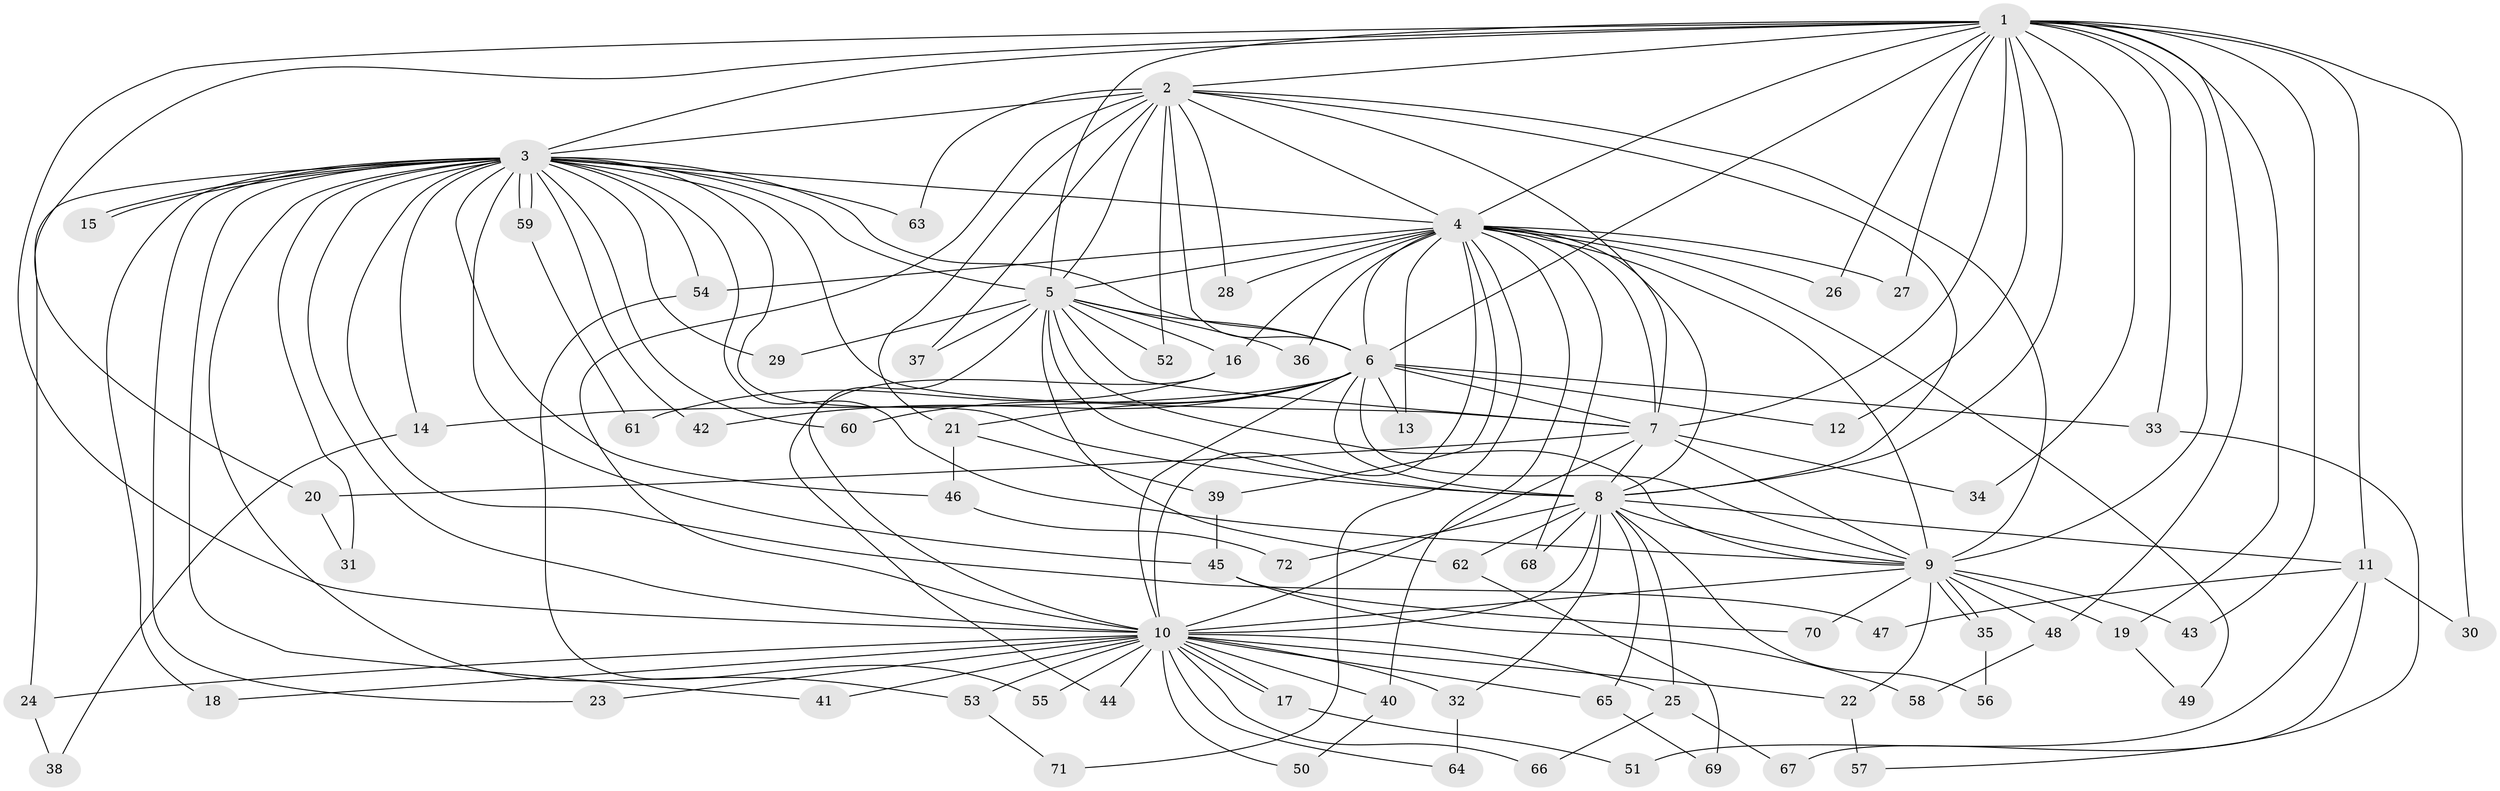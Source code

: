 // coarse degree distribution, {19: 0.027777777777777776, 2: 0.5555555555555556, 1: 0.25, 14: 0.027777777777777776, 3: 0.05555555555555555, 20: 0.027777777777777776, 9: 0.027777777777777776, 5: 0.027777777777777776}
// Generated by graph-tools (version 1.1) at 2025/49/03/04/25 21:49:09]
// undirected, 72 vertices, 169 edges
graph export_dot {
graph [start="1"]
  node [color=gray90,style=filled];
  1;
  2;
  3;
  4;
  5;
  6;
  7;
  8;
  9;
  10;
  11;
  12;
  13;
  14;
  15;
  16;
  17;
  18;
  19;
  20;
  21;
  22;
  23;
  24;
  25;
  26;
  27;
  28;
  29;
  30;
  31;
  32;
  33;
  34;
  35;
  36;
  37;
  38;
  39;
  40;
  41;
  42;
  43;
  44;
  45;
  46;
  47;
  48;
  49;
  50;
  51;
  52;
  53;
  54;
  55;
  56;
  57;
  58;
  59;
  60;
  61;
  62;
  63;
  64;
  65;
  66;
  67;
  68;
  69;
  70;
  71;
  72;
  1 -- 2;
  1 -- 3;
  1 -- 4;
  1 -- 5;
  1 -- 6;
  1 -- 7;
  1 -- 8;
  1 -- 9;
  1 -- 10;
  1 -- 11;
  1 -- 12;
  1 -- 19;
  1 -- 20;
  1 -- 26;
  1 -- 27;
  1 -- 30;
  1 -- 33;
  1 -- 34;
  1 -- 43;
  1 -- 48;
  2 -- 3;
  2 -- 4;
  2 -- 5;
  2 -- 6;
  2 -- 7;
  2 -- 8;
  2 -- 9;
  2 -- 10;
  2 -- 21;
  2 -- 28;
  2 -- 37;
  2 -- 52;
  2 -- 63;
  3 -- 4;
  3 -- 5;
  3 -- 6;
  3 -- 7;
  3 -- 8;
  3 -- 9;
  3 -- 10;
  3 -- 14;
  3 -- 15;
  3 -- 15;
  3 -- 18;
  3 -- 23;
  3 -- 24;
  3 -- 29;
  3 -- 31;
  3 -- 41;
  3 -- 42;
  3 -- 45;
  3 -- 46;
  3 -- 47;
  3 -- 53;
  3 -- 54;
  3 -- 59;
  3 -- 59;
  3 -- 60;
  3 -- 63;
  4 -- 5;
  4 -- 6;
  4 -- 7;
  4 -- 8;
  4 -- 9;
  4 -- 10;
  4 -- 13;
  4 -- 16;
  4 -- 26;
  4 -- 27;
  4 -- 28;
  4 -- 36;
  4 -- 39;
  4 -- 40;
  4 -- 49;
  4 -- 54;
  4 -- 68;
  4 -- 71;
  5 -- 6;
  5 -- 7;
  5 -- 8;
  5 -- 9;
  5 -- 10;
  5 -- 16;
  5 -- 29;
  5 -- 36;
  5 -- 37;
  5 -- 52;
  5 -- 62;
  6 -- 7;
  6 -- 8;
  6 -- 9;
  6 -- 10;
  6 -- 12;
  6 -- 13;
  6 -- 14;
  6 -- 21;
  6 -- 33;
  6 -- 42;
  6 -- 60;
  7 -- 8;
  7 -- 9;
  7 -- 10;
  7 -- 20;
  7 -- 34;
  8 -- 9;
  8 -- 10;
  8 -- 11;
  8 -- 25;
  8 -- 32;
  8 -- 56;
  8 -- 62;
  8 -- 65;
  8 -- 68;
  8 -- 72;
  9 -- 10;
  9 -- 19;
  9 -- 22;
  9 -- 35;
  9 -- 35;
  9 -- 43;
  9 -- 48;
  9 -- 70;
  10 -- 17;
  10 -- 17;
  10 -- 18;
  10 -- 22;
  10 -- 23;
  10 -- 24;
  10 -- 25;
  10 -- 32;
  10 -- 40;
  10 -- 41;
  10 -- 44;
  10 -- 50;
  10 -- 53;
  10 -- 55;
  10 -- 64;
  10 -- 65;
  10 -- 66;
  11 -- 30;
  11 -- 47;
  11 -- 51;
  11 -- 67;
  14 -- 38;
  16 -- 44;
  16 -- 61;
  17 -- 51;
  19 -- 49;
  20 -- 31;
  21 -- 39;
  21 -- 46;
  22 -- 57;
  24 -- 38;
  25 -- 66;
  25 -- 67;
  32 -- 64;
  33 -- 57;
  35 -- 56;
  39 -- 45;
  40 -- 50;
  45 -- 58;
  45 -- 70;
  46 -- 72;
  48 -- 58;
  53 -- 71;
  54 -- 55;
  59 -- 61;
  62 -- 69;
  65 -- 69;
}
